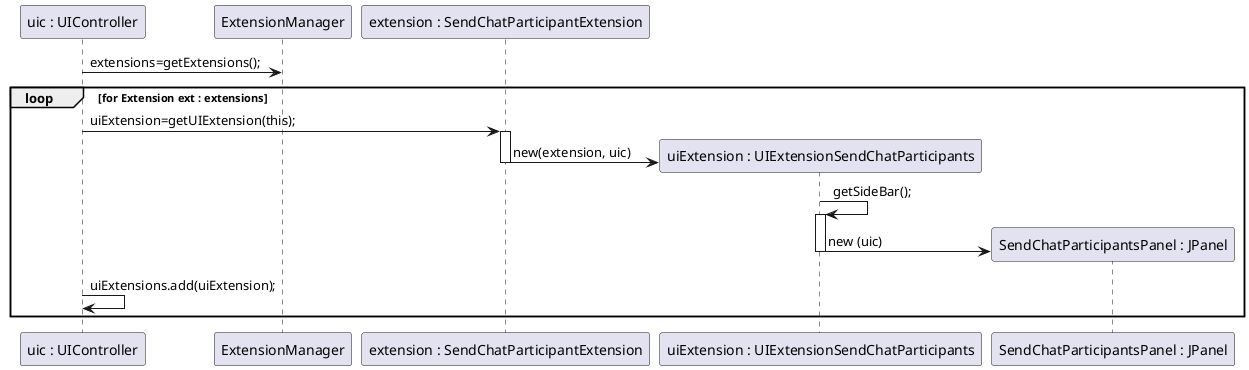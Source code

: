@startuml doc-files/ipc05_02_design.png
  participant "uic : UIController" as UIC
  participant ExtensionManager as ExtM
  participant "extension : SendChatParticipantExtension" as EExample
  participant "uiExtension : UIExtensionSendChatParticipants" as UIExt
  participant "SendChatParticipantsPanel : JPanel" as cp
  UIC -> ExtM : extensions=getExtensions();
  loop for Extension ext : extensions
  	UIC -> EExample : uiExtension=getUIExtension(this);
  	activate EExample
  	create UIExt
  	EExample -> UIExt : new(extension, uic)
  	deactivate EExample
  	UIExt -> UIExt : getSideBar();
  	activate UIExt
  	create cp
  	UIExt -> cp :  new (uic)  	
  	deactivate UIExt
  	UIC -> UIC : uiExtensions.add(uiExtension);
  end
  @enduml
@enduml


